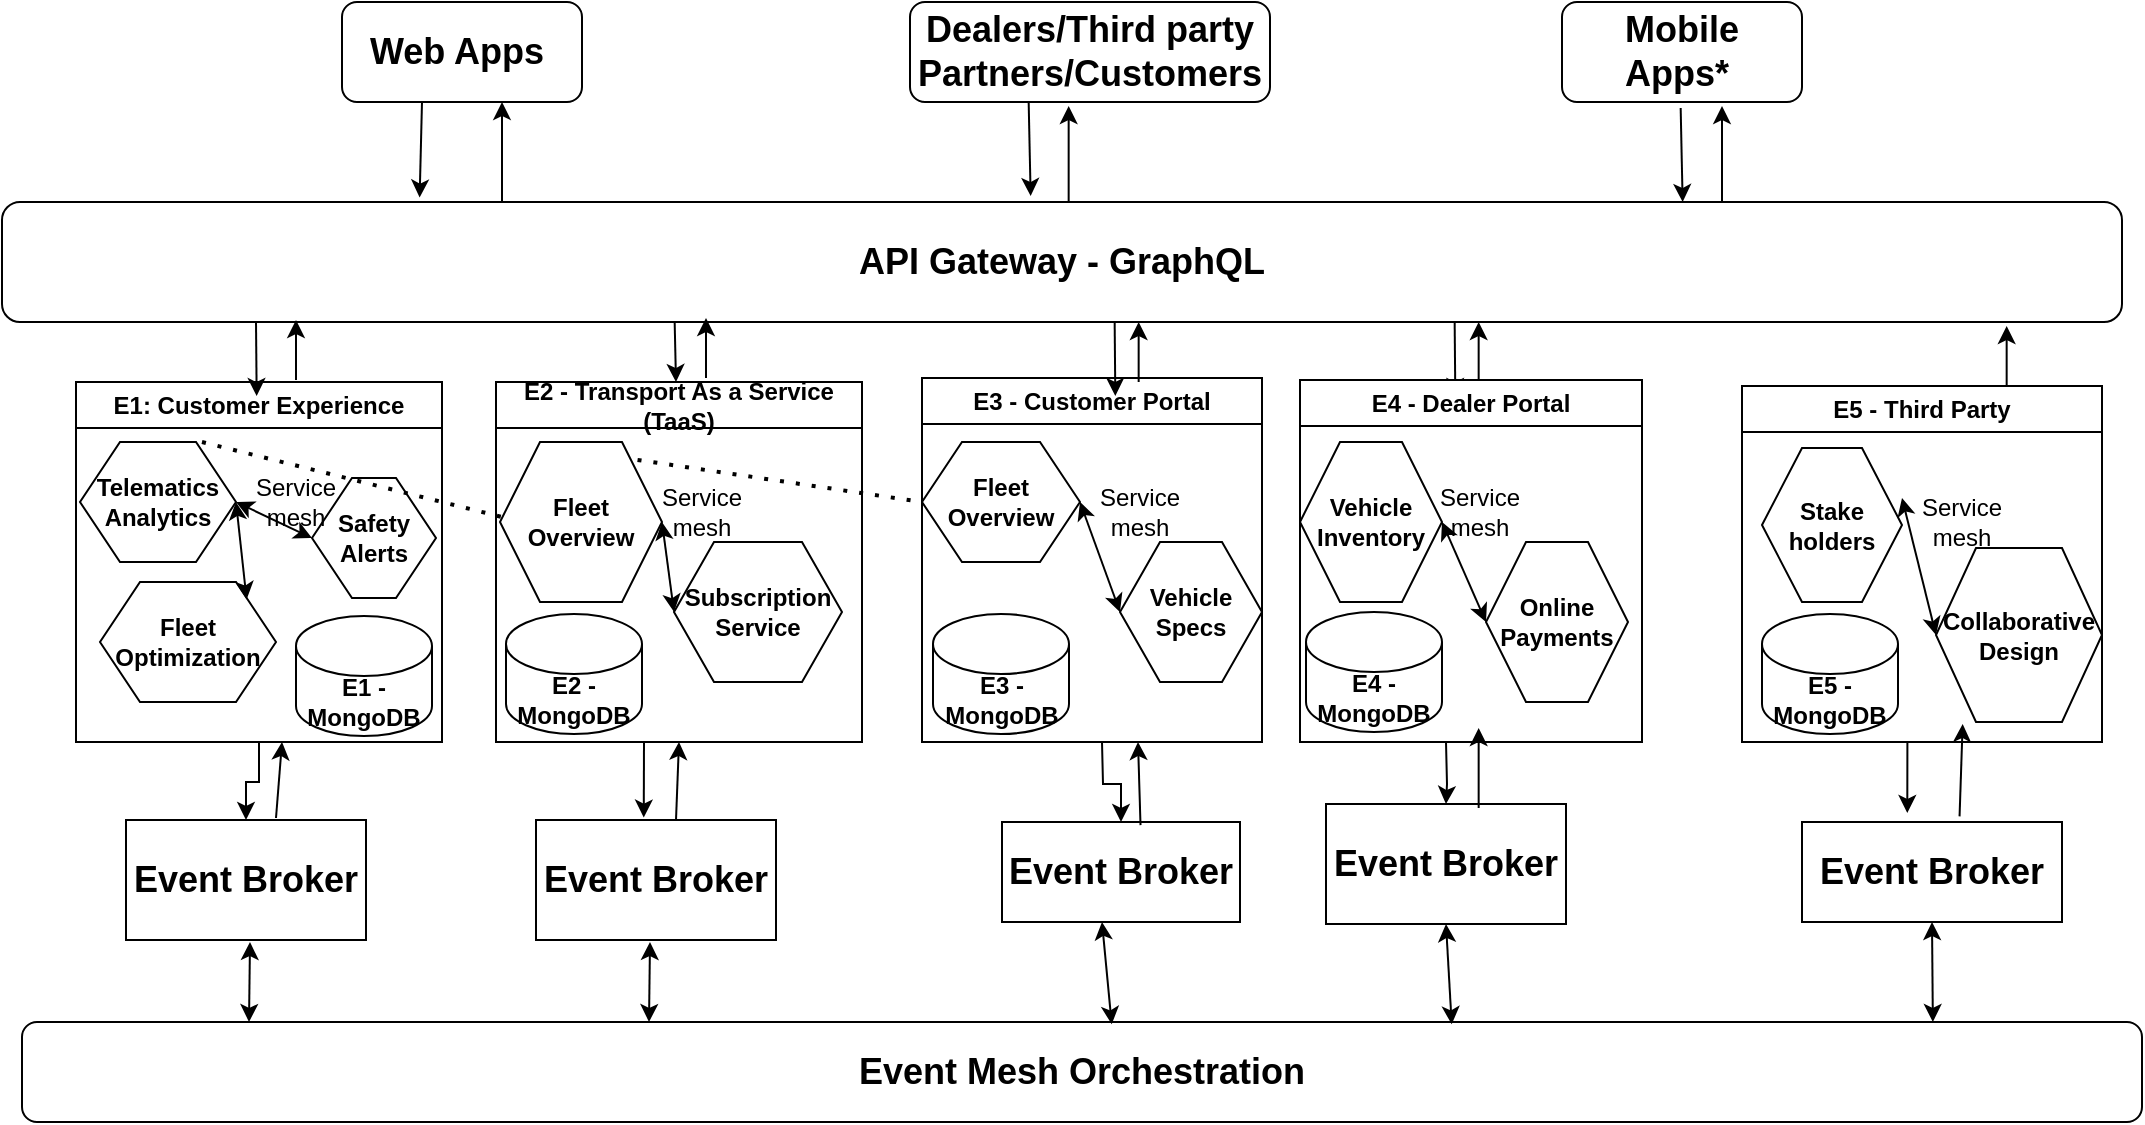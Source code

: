 <mxfile version="22.1.19" type="github">
  <diagram name="Page-1" id="1HI9dfpJcafJoC80jGmo">
    <mxGraphModel dx="1792" dy="453" grid="1" gridSize="10" guides="1" tooltips="1" connect="1" arrows="1" fold="1" page="1" pageScale="1" pageWidth="850" pageHeight="1100" math="0" shadow="0">
      <root>
        <mxCell id="0" />
        <mxCell id="1" parent="0" />
        <mxCell id="b9gszXVMno1NXKM0P90B-1" value="&lt;b&gt;&lt;font style=&quot;font-size: 18px;&quot;&gt;API Gateway - GraphQL&lt;/font&gt;&lt;/b&gt;" style="rounded=1;whiteSpace=wrap;html=1;" parent="1" vertex="1">
          <mxGeometry x="-30" y="170" width="1060" height="60" as="geometry" />
        </mxCell>
        <mxCell id="b9gszXVMno1NXKM0P90B-2" value="&lt;b&gt;&lt;font style=&quot;font-size: 18px;&quot;&gt;Web Apps&amp;nbsp;&lt;/font&gt;&lt;/b&gt;" style="rounded=1;whiteSpace=wrap;html=1;" parent="1" vertex="1">
          <mxGeometry x="140" y="70" width="120" height="50" as="geometry" />
        </mxCell>
        <mxCell id="b9gszXVMno1NXKM0P90B-3" value="&lt;font style=&quot;font-size: 18px;&quot;&gt;&lt;b&gt;Dealers/Third party Partners/Customers&lt;/b&gt;&lt;/font&gt;" style="rounded=1;whiteSpace=wrap;html=1;" parent="1" vertex="1">
          <mxGeometry x="424" y="70" width="180" height="50" as="geometry" />
        </mxCell>
        <mxCell id="b9gszXVMno1NXKM0P90B-4" value="&lt;b&gt;&lt;font style=&quot;font-size: 18px;&quot;&gt;Mobile Apps*&amp;nbsp;&lt;/font&gt;&lt;/b&gt;" style="rounded=1;whiteSpace=wrap;html=1;" parent="1" vertex="1">
          <mxGeometry x="750" y="70" width="120" height="50" as="geometry" />
        </mxCell>
        <mxCell id="b9gszXVMno1NXKM0P90B-5" value="" style="edgeStyle=orthogonalEdgeStyle;rounded=0;orthogonalLoop=1;jettySize=auto;html=1;" parent="1" source="b9gszXVMno1NXKM0P90B-6" target="b9gszXVMno1NXKM0P90B-16" edge="1">
          <mxGeometry relative="1" as="geometry" />
        </mxCell>
        <mxCell id="b9gszXVMno1NXKM0P90B-6" value="E1: Customer Experience" style="swimlane;whiteSpace=wrap;html=1;" parent="1" vertex="1">
          <mxGeometry x="7" y="260" width="183" height="180" as="geometry" />
        </mxCell>
        <mxCell id="b9gszXVMno1NXKM0P90B-7" value="&lt;b&gt;Telematics Analytics&lt;/b&gt;" style="shape=hexagon;perimeter=hexagonPerimeter2;whiteSpace=wrap;html=1;fixedSize=1;" parent="b9gszXVMno1NXKM0P90B-6" vertex="1">
          <mxGeometry x="2" y="30" width="78" height="60" as="geometry" />
        </mxCell>
        <mxCell id="b9gszXVMno1NXKM0P90B-8" value="&lt;b&gt;Safety Alerts&lt;/b&gt;" style="shape=hexagon;perimeter=hexagonPerimeter2;whiteSpace=wrap;html=1;fixedSize=1;" parent="b9gszXVMno1NXKM0P90B-6" vertex="1">
          <mxGeometry x="118" y="48" width="62" height="60" as="geometry" />
        </mxCell>
        <mxCell id="b9gszXVMno1NXKM0P90B-9" value="" style="endArrow=classic;startArrow=classic;html=1;rounded=0;exitX=1;exitY=0.5;exitDx=0;exitDy=0;entryX=0;entryY=0.5;entryDx=0;entryDy=0;" parent="b9gszXVMno1NXKM0P90B-6" source="b9gszXVMno1NXKM0P90B-7" target="b9gszXVMno1NXKM0P90B-8" edge="1">
          <mxGeometry width="50" height="50" relative="1" as="geometry">
            <mxPoint x="70" y="50" as="sourcePoint" />
            <mxPoint x="80" y="90" as="targetPoint" />
          </mxGeometry>
        </mxCell>
        <mxCell id="b9gszXVMno1NXKM0P90B-10" value="Service mesh" style="text;html=1;strokeColor=none;fillColor=none;align=center;verticalAlign=middle;whiteSpace=wrap;rounded=0;" parent="b9gszXVMno1NXKM0P90B-6" vertex="1">
          <mxGeometry x="80" y="45" width="60" height="30" as="geometry" />
        </mxCell>
        <mxCell id="gPe0-I8KuVqpto5hZWO--2" value="&lt;b&gt;Fleet Optimization&lt;/b&gt;" style="shape=hexagon;perimeter=hexagonPerimeter2;whiteSpace=wrap;html=1;fixedSize=1;" vertex="1" parent="b9gszXVMno1NXKM0P90B-6">
          <mxGeometry x="12" y="100" width="88" height="60" as="geometry" />
        </mxCell>
        <mxCell id="gPe0-I8KuVqpto5hZWO--3" value="" style="endArrow=classic;startArrow=classic;html=1;rounded=0;exitX=0;exitY=0.5;exitDx=0;exitDy=0;entryX=0.833;entryY=0.145;entryDx=0;entryDy=0;entryPerimeter=0;" edge="1" parent="b9gszXVMno1NXKM0P90B-6" source="b9gszXVMno1NXKM0P90B-10" target="gPe0-I8KuVqpto5hZWO--2">
          <mxGeometry width="50" height="50" relative="1" as="geometry">
            <mxPoint x="90" y="70" as="sourcePoint" />
            <mxPoint x="100" y="110" as="targetPoint" />
          </mxGeometry>
        </mxCell>
        <mxCell id="gPe0-I8KuVqpto5hZWO--10" value="" style="endArrow=none;dashed=1;html=1;dashPattern=1 3;strokeWidth=2;rounded=0;entryX=0.136;entryY=0.5;entryDx=0;entryDy=0;exitX=0.849;exitY=0.112;exitDx=0;exitDy=0;exitPerimeter=0;entryPerimeter=0;" edge="1" parent="b9gszXVMno1NXKM0P90B-6" target="b9gszXVMno1NXKM0P90B-28">
          <mxGeometry width="50" height="50" relative="1" as="geometry">
            <mxPoint x="63" y="30" as="sourcePoint" />
            <mxPoint x="205" y="51" as="targetPoint" />
          </mxGeometry>
        </mxCell>
        <mxCell id="gPe0-I8KuVqpto5hZWO--11" value="&lt;b&gt;E1 - MongoDB&lt;/b&gt;" style="shape=cylinder3;whiteSpace=wrap;html=1;boundedLbl=1;backgroundOutline=1;size=15;" vertex="1" parent="b9gszXVMno1NXKM0P90B-6">
          <mxGeometry x="110" y="117" width="68" height="60" as="geometry" />
        </mxCell>
        <mxCell id="b9gszXVMno1NXKM0P90B-11" value="" style="edgeStyle=orthogonalEdgeStyle;rounded=0;orthogonalLoop=1;jettySize=auto;html=1;entryX=0.449;entryY=-0.02;entryDx=0;entryDy=0;entryPerimeter=0;" parent="1" edge="1" target="b9gszXVMno1NXKM0P90B-17">
          <mxGeometry relative="1" as="geometry">
            <mxPoint x="291" y="440" as="sourcePoint" />
            <mxPoint x="290.9" y="484" as="targetPoint" />
          </mxGeometry>
        </mxCell>
        <mxCell id="b9gszXVMno1NXKM0P90B-12" value="E2 - Transport As a Service (TaaS)" style="swimlane;whiteSpace=wrap;html=1;" parent="1" vertex="1">
          <mxGeometry x="217" y="260" width="183" height="180" as="geometry" />
        </mxCell>
        <mxCell id="b9gszXVMno1NXKM0P90B-29" value="&lt;b&gt;Subscription Service&lt;/b&gt;" style="shape=hexagon;perimeter=hexagonPerimeter2;whiteSpace=wrap;html=1;fixedSize=1;" parent="b9gszXVMno1NXKM0P90B-12" vertex="1">
          <mxGeometry x="89" y="80" width="84" height="70" as="geometry" />
        </mxCell>
        <mxCell id="b9gszXVMno1NXKM0P90B-31" value="Service mesh" style="text;html=1;strokeColor=none;fillColor=none;align=center;verticalAlign=middle;whiteSpace=wrap;rounded=0;" parent="b9gszXVMno1NXKM0P90B-12" vertex="1">
          <mxGeometry x="73" y="50" width="60" height="30" as="geometry" />
        </mxCell>
        <mxCell id="gPe0-I8KuVqpto5hZWO--12" value="&lt;b&gt;E2 - MongoDB&lt;/b&gt;" style="shape=cylinder3;whiteSpace=wrap;html=1;boundedLbl=1;backgroundOutline=1;size=15;" vertex="1" parent="b9gszXVMno1NXKM0P90B-12">
          <mxGeometry x="5" y="116" width="68" height="60" as="geometry" />
        </mxCell>
        <mxCell id="b9gszXVMno1NXKM0P90B-13" value="" style="edgeStyle=orthogonalEdgeStyle;rounded=0;orthogonalLoop=1;jettySize=auto;html=1;" parent="1" target="b9gszXVMno1NXKM0P90B-18" edge="1">
          <mxGeometry relative="1" as="geometry">
            <mxPoint x="520" y="440" as="sourcePoint" />
          </mxGeometry>
        </mxCell>
        <mxCell id="b9gszXVMno1NXKM0P90B-14" value="E3 - Customer Portal" style="swimlane;whiteSpace=wrap;html=1;" parent="1" vertex="1">
          <mxGeometry x="430" y="258" width="170" height="182" as="geometry" />
        </mxCell>
        <mxCell id="gPe0-I8KuVqpto5hZWO--13" value="&lt;b&gt;E3 - MongoDB&lt;/b&gt;" style="shape=cylinder3;whiteSpace=wrap;html=1;boundedLbl=1;backgroundOutline=1;size=15;" vertex="1" parent="b9gszXVMno1NXKM0P90B-14">
          <mxGeometry x="5.5" y="118" width="68" height="60" as="geometry" />
        </mxCell>
        <mxCell id="b9gszXVMno1NXKM0P90B-15" value="&lt;b&gt;&lt;font style=&quot;font-size: 18px;&quot;&gt;Event Mesh Orchestration&lt;/font&gt;&lt;/b&gt;" style="rounded=1;whiteSpace=wrap;html=1;" parent="1" vertex="1">
          <mxGeometry x="-20" y="580" width="1060" height="50" as="geometry" />
        </mxCell>
        <mxCell id="b9gszXVMno1NXKM0P90B-16" value="&lt;b&gt;&lt;font style=&quot;font-size: 18px;&quot;&gt;Event Broker&lt;/font&gt;&lt;/b&gt;" style="rounded=0;whiteSpace=wrap;html=1;" parent="1" vertex="1">
          <mxGeometry x="32" y="479" width="120" height="60" as="geometry" />
        </mxCell>
        <mxCell id="b9gszXVMno1NXKM0P90B-17" value="&lt;b&gt;&lt;font style=&quot;font-size: 18px;&quot;&gt;Event Broker&lt;/font&gt;&lt;/b&gt;" style="rounded=0;whiteSpace=wrap;html=1;" parent="1" vertex="1">
          <mxGeometry x="237" y="479" width="120" height="60" as="geometry" />
        </mxCell>
        <mxCell id="b9gszXVMno1NXKM0P90B-18" value="&lt;b&gt;&lt;font style=&quot;font-size: 18px;&quot;&gt;Event Broker&lt;/font&gt;&lt;/b&gt;" style="rounded=0;whiteSpace=wrap;html=1;" parent="1" vertex="1">
          <mxGeometry x="470" y="480" width="119" height="50" as="geometry" />
        </mxCell>
        <mxCell id="b9gszXVMno1NXKM0P90B-19" value="" style="endArrow=classic;html=1;rounded=0;entryX=0.197;entryY=-0.037;entryDx=0;entryDy=0;entryPerimeter=0;" parent="1" target="b9gszXVMno1NXKM0P90B-1" edge="1">
          <mxGeometry width="50" height="50" relative="1" as="geometry">
            <mxPoint x="180" y="120" as="sourcePoint" />
            <mxPoint x="170" y="180.78" as="targetPoint" />
          </mxGeometry>
        </mxCell>
        <mxCell id="b9gszXVMno1NXKM0P90B-20" value="" style="endArrow=classic;html=1;rounded=0;exitX=0.5;exitY=1;exitDx=0;exitDy=0;entryX=0.138;entryY=-0.043;entryDx=0;entryDy=0;entryPerimeter=0;" parent="1" edge="1">
          <mxGeometry width="50" height="50" relative="1" as="geometry">
            <mxPoint x="483.33" y="120" as="sourcePoint" />
            <mxPoint x="484.33" y="167" as="targetPoint" />
          </mxGeometry>
        </mxCell>
        <mxCell id="b9gszXVMno1NXKM0P90B-21" value="" style="endArrow=classic;html=1;rounded=0;exitX=0.5;exitY=1;exitDx=0;exitDy=0;entryX=0.138;entryY=-0.043;entryDx=0;entryDy=0;entryPerimeter=0;" parent="1" edge="1">
          <mxGeometry width="50" height="50" relative="1" as="geometry">
            <mxPoint x="809.33" y="123" as="sourcePoint" />
            <mxPoint x="810.33" y="170" as="targetPoint" />
          </mxGeometry>
        </mxCell>
        <mxCell id="b9gszXVMno1NXKM0P90B-22" value="" style="endArrow=classic;html=1;rounded=0;entryX=0.138;entryY=-0.043;entryDx=0;entryDy=0;entryPerimeter=0;" parent="1" edge="1">
          <mxGeometry width="50" height="50" relative="1" as="geometry">
            <mxPoint x="97" y="230" as="sourcePoint" />
            <mxPoint x="97.33" y="267" as="targetPoint" />
          </mxGeometry>
        </mxCell>
        <mxCell id="b9gszXVMno1NXKM0P90B-23" value="" style="endArrow=classic;html=1;rounded=0;" parent="1" edge="1">
          <mxGeometry width="50" height="50" relative="1" as="geometry">
            <mxPoint x="306.33" y="230" as="sourcePoint" />
            <mxPoint x="307" y="260" as="targetPoint" />
          </mxGeometry>
        </mxCell>
        <mxCell id="b9gszXVMno1NXKM0P90B-24" value="" style="endArrow=classic;html=1;rounded=0;entryX=0.138;entryY=-0.043;entryDx=0;entryDy=0;entryPerimeter=0;" parent="1" edge="1">
          <mxGeometry width="50" height="50" relative="1" as="geometry">
            <mxPoint x="526.33" y="230" as="sourcePoint" />
            <mxPoint x="526.66" y="267" as="targetPoint" />
          </mxGeometry>
        </mxCell>
        <mxCell id="b9gszXVMno1NXKM0P90B-25" value="" style="endArrow=classic;html=1;rounded=0;entryX=0.178;entryY=-0.016;entryDx=0;entryDy=0;entryPerimeter=0;" parent="1" edge="1">
          <mxGeometry width="50" height="50" relative="1" as="geometry">
            <mxPoint x="220" y="170" as="sourcePoint" />
            <mxPoint x="220" y="120" as="targetPoint" />
          </mxGeometry>
        </mxCell>
        <mxCell id="b9gszXVMno1NXKM0P90B-26" value="" style="endArrow=classic;html=1;rounded=0;entryX=0.178;entryY=-0.016;entryDx=0;entryDy=0;entryPerimeter=0;exitX=0.17;exitY=-0.03;exitDx=0;exitDy=0;exitPerimeter=0;" parent="1" edge="1">
          <mxGeometry width="50" height="50" relative="1" as="geometry">
            <mxPoint x="503.33" y="170" as="sourcePoint" />
            <mxPoint x="503.33" y="122" as="targetPoint" />
          </mxGeometry>
        </mxCell>
        <mxCell id="b9gszXVMno1NXKM0P90B-27" value="" style="endArrow=classic;html=1;rounded=0;entryX=0.178;entryY=-0.016;entryDx=0;entryDy=0;entryPerimeter=0;exitX=0.17;exitY=-0.03;exitDx=0;exitDy=0;exitPerimeter=0;" parent="1" edge="1">
          <mxGeometry width="50" height="50" relative="1" as="geometry">
            <mxPoint x="830" y="170" as="sourcePoint" />
            <mxPoint x="830" y="122" as="targetPoint" />
          </mxGeometry>
        </mxCell>
        <mxCell id="b9gszXVMno1NXKM0P90B-28" value="&lt;b&gt;Fleet Overview&lt;/b&gt;" style="shape=hexagon;perimeter=hexagonPerimeter2;whiteSpace=wrap;html=1;fixedSize=1;" parent="1" vertex="1">
          <mxGeometry x="219" y="290" width="81" height="80" as="geometry" />
        </mxCell>
        <mxCell id="b9gszXVMno1NXKM0P90B-30" value="" style="endArrow=classic;startArrow=classic;html=1;rounded=0;exitX=1;exitY=0.5;exitDx=0;exitDy=0;entryX=0;entryY=0.5;entryDx=0;entryDy=0;" parent="1" source="b9gszXVMno1NXKM0P90B-28" target="b9gszXVMno1NXKM0P90B-29" edge="1">
          <mxGeometry width="50" height="50" relative="1" as="geometry">
            <mxPoint x="286" y="310" as="sourcePoint" />
            <mxPoint x="296" y="350" as="targetPoint" />
          </mxGeometry>
        </mxCell>
        <mxCell id="b9gszXVMno1NXKM0P90B-32" value="&lt;b&gt;Fleet Overview&lt;/b&gt;" style="shape=hexagon;perimeter=hexagonPerimeter2;whiteSpace=wrap;html=1;fixedSize=1;" parent="1" vertex="1">
          <mxGeometry x="430" y="290" width="79" height="60" as="geometry" />
        </mxCell>
        <mxCell id="b9gszXVMno1NXKM0P90B-33" value="&lt;b&gt;Vehicle Specs&lt;/b&gt;" style="shape=hexagon;perimeter=hexagonPerimeter2;whiteSpace=wrap;html=1;fixedSize=1;" parent="1" vertex="1">
          <mxGeometry x="529" y="340" width="71" height="70" as="geometry" />
        </mxCell>
        <mxCell id="b9gszXVMno1NXKM0P90B-34" value="" style="endArrow=classic;startArrow=classic;html=1;rounded=0;exitX=1;exitY=0.5;exitDx=0;exitDy=0;entryX=0;entryY=0.5;entryDx=0;entryDy=0;" parent="1" source="b9gszXVMno1NXKM0P90B-32" target="b9gszXVMno1NXKM0P90B-33" edge="1">
          <mxGeometry width="50" height="50" relative="1" as="geometry">
            <mxPoint x="519" y="310" as="sourcePoint" />
            <mxPoint x="529" y="350" as="targetPoint" />
          </mxGeometry>
        </mxCell>
        <mxCell id="b9gszXVMno1NXKM0P90B-35" value="Service mesh" style="text;html=1;strokeColor=none;fillColor=none;align=center;verticalAlign=middle;whiteSpace=wrap;rounded=0;" parent="1" vertex="1">
          <mxGeometry x="509" y="310" width="60" height="30" as="geometry" />
        </mxCell>
        <mxCell id="b9gszXVMno1NXKM0P90B-36" value="" style="endArrow=classic;startArrow=classic;html=1;rounded=0;exitX=0.803;exitY=0.019;exitDx=0;exitDy=0;exitPerimeter=0;" parent="1" edge="1">
          <mxGeometry width="50" height="50" relative="1" as="geometry">
            <mxPoint x="524.86" y="581.14" as="sourcePoint" />
            <mxPoint x="520" y="530" as="targetPoint" />
          </mxGeometry>
        </mxCell>
        <mxCell id="b9gszXVMno1NXKM0P90B-37" value="" style="endArrow=classic;startArrow=classic;html=1;rounded=0;exitX=0.803;exitY=0.019;exitDx=0;exitDy=0;exitPerimeter=0;" parent="1" edge="1">
          <mxGeometry width="50" height="50" relative="1" as="geometry">
            <mxPoint x="293.5" y="580" as="sourcePoint" />
            <mxPoint x="294" y="540" as="targetPoint" />
          </mxGeometry>
        </mxCell>
        <mxCell id="b9gszXVMno1NXKM0P90B-38" value="" style="endArrow=classic;startArrow=classic;html=1;rounded=0;exitX=0.803;exitY=0.019;exitDx=0;exitDy=0;exitPerimeter=0;" parent="1" edge="1">
          <mxGeometry width="50" height="50" relative="1" as="geometry">
            <mxPoint x="93.5" y="580" as="sourcePoint" />
            <mxPoint x="94" y="540" as="targetPoint" />
          </mxGeometry>
        </mxCell>
        <mxCell id="b9gszXVMno1NXKM0P90B-39" value="" style="endArrow=classic;html=1;rounded=0;entryX=0.178;entryY=-0.016;entryDx=0;entryDy=0;entryPerimeter=0;" parent="1" edge="1">
          <mxGeometry width="50" height="50" relative="1" as="geometry">
            <mxPoint x="117" y="259" as="sourcePoint" />
            <mxPoint x="117" y="229" as="targetPoint" />
          </mxGeometry>
        </mxCell>
        <mxCell id="b9gszXVMno1NXKM0P90B-40" value="" style="endArrow=classic;html=1;rounded=0;entryX=0.178;entryY=-0.016;entryDx=0;entryDy=0;entryPerimeter=0;" parent="1" edge="1">
          <mxGeometry width="50" height="50" relative="1" as="geometry">
            <mxPoint x="322" y="258" as="sourcePoint" />
            <mxPoint x="322" y="228" as="targetPoint" />
          </mxGeometry>
        </mxCell>
        <mxCell id="b9gszXVMno1NXKM0P90B-41" value="" style="endArrow=classic;html=1;rounded=0;entryX=0.178;entryY=-0.016;entryDx=0;entryDy=0;entryPerimeter=0;" parent="1" edge="1">
          <mxGeometry width="50" height="50" relative="1" as="geometry">
            <mxPoint x="538.33" y="260" as="sourcePoint" />
            <mxPoint x="538.33" y="230" as="targetPoint" />
          </mxGeometry>
        </mxCell>
        <mxCell id="b9gszXVMno1NXKM0P90B-42" value="" style="endArrow=classic;html=1;rounded=0;" parent="1" edge="1">
          <mxGeometry width="50" height="50" relative="1" as="geometry">
            <mxPoint x="107" y="478" as="sourcePoint" />
            <mxPoint x="110" y="440" as="targetPoint" />
          </mxGeometry>
        </mxCell>
        <mxCell id="b9gszXVMno1NXKM0P90B-43" value="" style="endArrow=classic;html=1;rounded=0;entryX=0.5;entryY=1;entryDx=0;entryDy=0;" parent="1" edge="1" target="b9gszXVMno1NXKM0P90B-12">
          <mxGeometry width="50" height="50" relative="1" as="geometry">
            <mxPoint x="307" y="479" as="sourcePoint" />
            <mxPoint x="307" y="439" as="targetPoint" />
          </mxGeometry>
        </mxCell>
        <mxCell id="b9gszXVMno1NXKM0P90B-44" value="" style="endArrow=classic;html=1;rounded=0;exitX=0.582;exitY=0.031;exitDx=0;exitDy=0;exitPerimeter=0;" parent="1" edge="1" source="b9gszXVMno1NXKM0P90B-18">
          <mxGeometry width="50" height="50" relative="1" as="geometry">
            <mxPoint x="538.33" y="469" as="sourcePoint" />
            <mxPoint x="538" y="440" as="targetPoint" />
          </mxGeometry>
        </mxCell>
        <mxCell id="b9gszXVMno1NXKM0P90B-58" value="" style="edgeStyle=orthogonalEdgeStyle;rounded=0;orthogonalLoop=1;jettySize=auto;html=1;" parent="1" target="b9gszXVMno1NXKM0P90B-59" edge="1">
          <mxGeometry relative="1" as="geometry">
            <mxPoint x="692" y="440" as="sourcePoint" />
          </mxGeometry>
        </mxCell>
        <mxCell id="b9gszXVMno1NXKM0P90B-59" value="&lt;b&gt;&lt;font style=&quot;font-size: 18px;&quot;&gt;Event Broker&lt;/font&gt;&lt;/b&gt;" style="rounded=0;whiteSpace=wrap;html=1;" parent="1" vertex="1">
          <mxGeometry x="632" y="471" width="120" height="60" as="geometry" />
        </mxCell>
        <mxCell id="b9gszXVMno1NXKM0P90B-60" value="" style="endArrow=classic;html=1;rounded=0;entryX=0.138;entryY=-0.043;entryDx=0;entryDy=0;entryPerimeter=0;" parent="1" edge="1">
          <mxGeometry width="50" height="50" relative="1" as="geometry">
            <mxPoint x="696.33" y="230" as="sourcePoint" />
            <mxPoint x="696.66" y="267" as="targetPoint" />
          </mxGeometry>
        </mxCell>
        <mxCell id="b9gszXVMno1NXKM0P90B-61" value="&lt;b&gt;Vehicle Inventory&lt;/b&gt;" style="shape=hexagon;perimeter=hexagonPerimeter2;whiteSpace=wrap;html=1;fixedSize=1;" parent="1" vertex="1">
          <mxGeometry x="619" y="290" width="71" height="80" as="geometry" />
        </mxCell>
        <mxCell id="b9gszXVMno1NXKM0P90B-62" value="&lt;b&gt;Online Payments&lt;/b&gt;" style="shape=hexagon;perimeter=hexagonPerimeter2;whiteSpace=wrap;html=1;fixedSize=1;" parent="1" vertex="1">
          <mxGeometry x="712" y="340" width="71" height="80" as="geometry" />
        </mxCell>
        <mxCell id="b9gszXVMno1NXKM0P90B-63" value="" style="endArrow=classic;startArrow=classic;html=1;rounded=0;exitX=1;exitY=0.5;exitDx=0;exitDy=0;entryX=0;entryY=0.5;entryDx=0;entryDy=0;" parent="1" source="b9gszXVMno1NXKM0P90B-61" target="b9gszXVMno1NXKM0P90B-62" edge="1">
          <mxGeometry width="50" height="50" relative="1" as="geometry">
            <mxPoint x="689" y="310" as="sourcePoint" />
            <mxPoint x="699" y="350" as="targetPoint" />
          </mxGeometry>
        </mxCell>
        <mxCell id="b9gszXVMno1NXKM0P90B-64" value="Service mesh" style="text;html=1;strokeColor=none;fillColor=none;align=center;verticalAlign=middle;whiteSpace=wrap;rounded=0;" parent="1" vertex="1">
          <mxGeometry x="679" y="310" width="60" height="30" as="geometry" />
        </mxCell>
        <mxCell id="b9gszXVMno1NXKM0P90B-65" value="" style="endArrow=classic;startArrow=classic;html=1;rounded=0;exitX=0.803;exitY=0.019;exitDx=0;exitDy=0;exitPerimeter=0;entryX=0.5;entryY=1;entryDx=0;entryDy=0;" parent="1" target="b9gszXVMno1NXKM0P90B-59" edge="1">
          <mxGeometry width="50" height="50" relative="1" as="geometry">
            <mxPoint x="694.86" y="581.14" as="sourcePoint" />
            <mxPoint x="695" y="540" as="targetPoint" />
          </mxGeometry>
        </mxCell>
        <mxCell id="b9gszXVMno1NXKM0P90B-66" value="" style="endArrow=classic;html=1;rounded=0;entryX=0.178;entryY=-0.016;entryDx=0;entryDy=0;entryPerimeter=0;" parent="1" edge="1">
          <mxGeometry width="50" height="50" relative="1" as="geometry">
            <mxPoint x="708.33" y="260" as="sourcePoint" />
            <mxPoint x="708.33" y="230" as="targetPoint" />
          </mxGeometry>
        </mxCell>
        <mxCell id="b9gszXVMno1NXKM0P90B-67" value="" style="endArrow=classic;html=1;rounded=0;" parent="1" edge="1">
          <mxGeometry width="50" height="50" relative="1" as="geometry">
            <mxPoint x="708.33" y="473" as="sourcePoint" />
            <mxPoint x="708.33" y="433" as="targetPoint" />
          </mxGeometry>
        </mxCell>
        <mxCell id="b9gszXVMno1NXKM0P90B-68" value="E4 - Dealer Portal" style="swimlane;whiteSpace=wrap;html=1;" parent="1" vertex="1">
          <mxGeometry x="619" y="259" width="171" height="181" as="geometry" />
        </mxCell>
        <mxCell id="gPe0-I8KuVqpto5hZWO--14" value="&lt;b&gt;E4 - MongoDB&lt;/b&gt;" style="shape=cylinder3;whiteSpace=wrap;html=1;boundedLbl=1;backgroundOutline=1;size=15;" vertex="1" parent="b9gszXVMno1NXKM0P90B-68">
          <mxGeometry x="3" y="116" width="68" height="60" as="geometry" />
        </mxCell>
        <mxCell id="b9gszXVMno1NXKM0P90B-73" value="" style="edgeStyle=orthogonalEdgeStyle;rounded=0;orthogonalLoop=1;jettySize=auto;html=1;entryX=0.405;entryY=-0.09;entryDx=0;entryDy=0;entryPerimeter=0;" parent="1" target="b9gszXVMno1NXKM0P90B-74" edge="1">
          <mxGeometry relative="1" as="geometry">
            <mxPoint x="934" y="440" as="sourcePoint" />
            <mxPoint x="920.5" y="470" as="targetPoint" />
          </mxGeometry>
        </mxCell>
        <mxCell id="b9gszXVMno1NXKM0P90B-74" value="&lt;b&gt;&lt;font style=&quot;font-size: 18px;&quot;&gt;Event Broker&lt;/font&gt;&lt;/b&gt;" style="rounded=0;whiteSpace=wrap;html=1;" parent="1" vertex="1">
          <mxGeometry x="870" y="480" width="130" height="50" as="geometry" />
        </mxCell>
        <mxCell id="b9gszXVMno1NXKM0P90B-75" value="&lt;b&gt;Stake&lt;br&gt;holders&lt;/b&gt;" style="shape=hexagon;perimeter=hexagonPerimeter2;whiteSpace=wrap;html=1;fixedSize=1;" parent="1" vertex="1">
          <mxGeometry x="850" y="293" width="70" height="77" as="geometry" />
        </mxCell>
        <mxCell id="b9gszXVMno1NXKM0P90B-76" value="&lt;b&gt;Collaborative Design&lt;/b&gt;" style="shape=hexagon;perimeter=hexagonPerimeter2;whiteSpace=wrap;html=1;fixedSize=1;" parent="1" vertex="1">
          <mxGeometry x="937" y="343" width="83" height="87" as="geometry" />
        </mxCell>
        <mxCell id="b9gszXVMno1NXKM0P90B-77" value="" style="endArrow=classic;startArrow=classic;html=1;rounded=0;entryX=0;entryY=0.5;entryDx=0;entryDy=0;" parent="1" target="b9gszXVMno1NXKM0P90B-76" edge="1">
          <mxGeometry width="50" height="50" relative="1" as="geometry">
            <mxPoint x="920" y="318" as="sourcePoint" />
            <mxPoint x="964" y="353" as="targetPoint" />
          </mxGeometry>
        </mxCell>
        <mxCell id="b9gszXVMno1NXKM0P90B-79" value="" style="endArrow=classic;html=1;rounded=0;exitX=0.606;exitY=-0.056;exitDx=0;exitDy=0;exitPerimeter=0;" parent="1" edge="1" source="b9gszXVMno1NXKM0P90B-74">
          <mxGeometry width="50" height="50" relative="1" as="geometry">
            <mxPoint x="950.33" y="471" as="sourcePoint" />
            <mxPoint x="950.33" y="431" as="targetPoint" />
          </mxGeometry>
        </mxCell>
        <mxCell id="b9gszXVMno1NXKM0P90B-80" value="E5 - Third Party" style="swimlane;whiteSpace=wrap;html=1;" parent="1" vertex="1">
          <mxGeometry x="840" y="262" width="180" height="178" as="geometry" />
        </mxCell>
        <mxCell id="b9gszXVMno1NXKM0P90B-78" value="Service mesh" style="text;html=1;strokeColor=none;fillColor=none;align=center;verticalAlign=middle;whiteSpace=wrap;rounded=0;" parent="b9gszXVMno1NXKM0P90B-80" vertex="1">
          <mxGeometry x="80" y="53" width="60" height="30" as="geometry" />
        </mxCell>
        <mxCell id="gPe0-I8KuVqpto5hZWO--15" value="&lt;b&gt;E5 - MongoDB&lt;/b&gt;" style="shape=cylinder3;whiteSpace=wrap;html=1;boundedLbl=1;backgroundOutline=1;size=15;" vertex="1" parent="b9gszXVMno1NXKM0P90B-80">
          <mxGeometry x="10" y="114" width="68" height="60" as="geometry" />
        </mxCell>
        <mxCell id="b9gszXVMno1NXKM0P90B-82" value="" style="endArrow=classic;html=1;rounded=0;entryX=0.178;entryY=-0.016;entryDx=0;entryDy=0;entryPerimeter=0;" parent="1" edge="1">
          <mxGeometry width="50" height="50" relative="1" as="geometry">
            <mxPoint x="972.33" y="262" as="sourcePoint" />
            <mxPoint x="972.33" y="232" as="targetPoint" />
          </mxGeometry>
        </mxCell>
        <mxCell id="gPe0-I8KuVqpto5hZWO--1" value="" style="endArrow=classic;startArrow=classic;html=1;rounded=0;exitX=0.803;exitY=0.019;exitDx=0;exitDy=0;exitPerimeter=0;" edge="1" parent="1">
          <mxGeometry width="50" height="50" relative="1" as="geometry">
            <mxPoint x="935.43" y="580.0" as="sourcePoint" />
            <mxPoint x="935" y="530" as="targetPoint" />
          </mxGeometry>
        </mxCell>
        <mxCell id="gPe0-I8KuVqpto5hZWO--9" value="" style="endArrow=none;dashed=1;html=1;dashPattern=1 3;strokeWidth=2;rounded=0;entryX=0;entryY=0.5;entryDx=0;entryDy=0;exitX=0.849;exitY=0.112;exitDx=0;exitDy=0;exitPerimeter=0;" edge="1" parent="1" source="b9gszXVMno1NXKM0P90B-28" target="b9gszXVMno1NXKM0P90B-32">
          <mxGeometry width="50" height="50" relative="1" as="geometry">
            <mxPoint x="510" y="390" as="sourcePoint" />
            <mxPoint x="560" y="340" as="targetPoint" />
          </mxGeometry>
        </mxCell>
      </root>
    </mxGraphModel>
  </diagram>
</mxfile>
